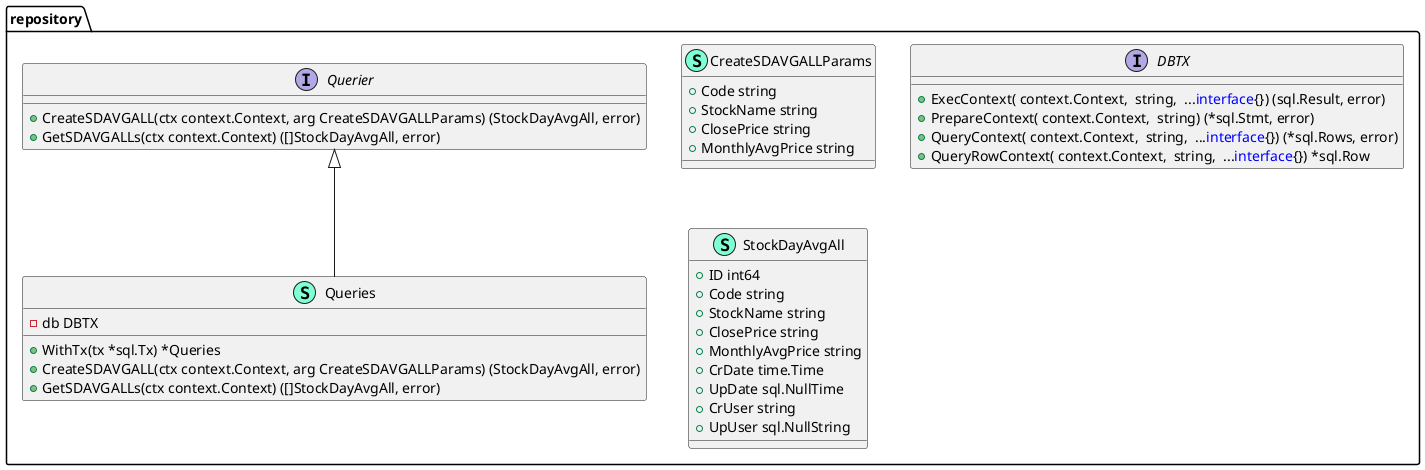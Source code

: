 @startuml
namespace repository {
    class CreateSDAVGALLParams << (S,Aquamarine) >> {
        + Code string
        + StockName string
        + ClosePrice string
        + MonthlyAvgPrice string

    }
    interface DBTX  {
        + ExecContext( context.Context,  string,  ...<font color=blue>interface</font>{}) (sql.Result, error)
        + PrepareContext( context.Context,  string) (*sql.Stmt, error)
        + QueryContext( context.Context,  string,  ...<font color=blue>interface</font>{}) (*sql.Rows, error)
        + QueryRowContext( context.Context,  string,  ...<font color=blue>interface</font>{}) *sql.Row

    }
    interface Querier  {
        + CreateSDAVGALL(ctx context.Context, arg CreateSDAVGALLParams) (StockDayAvgAll, error)
        + GetSDAVGALLs(ctx context.Context) ([]StockDayAvgAll, error)

    }
    class Queries << (S,Aquamarine) >> {
        - db DBTX

        + WithTx(tx *sql.Tx) *Queries
        + CreateSDAVGALL(ctx context.Context, arg CreateSDAVGALLParams) (StockDayAvgAll, error)
        + GetSDAVGALLs(ctx context.Context) ([]StockDayAvgAll, error)

    }
    class StockDayAvgAll << (S,Aquamarine) >> {
        + ID int64
        + Code string
        + StockName string
        + ClosePrice string
        + MonthlyAvgPrice string
        + CrDate time.Time
        + UpDate sql.NullTime
        + CrUser string
        + UpUser sql.NullString

    }
}

"repository.Querier" <|-- "repository.Queries"

@enduml

